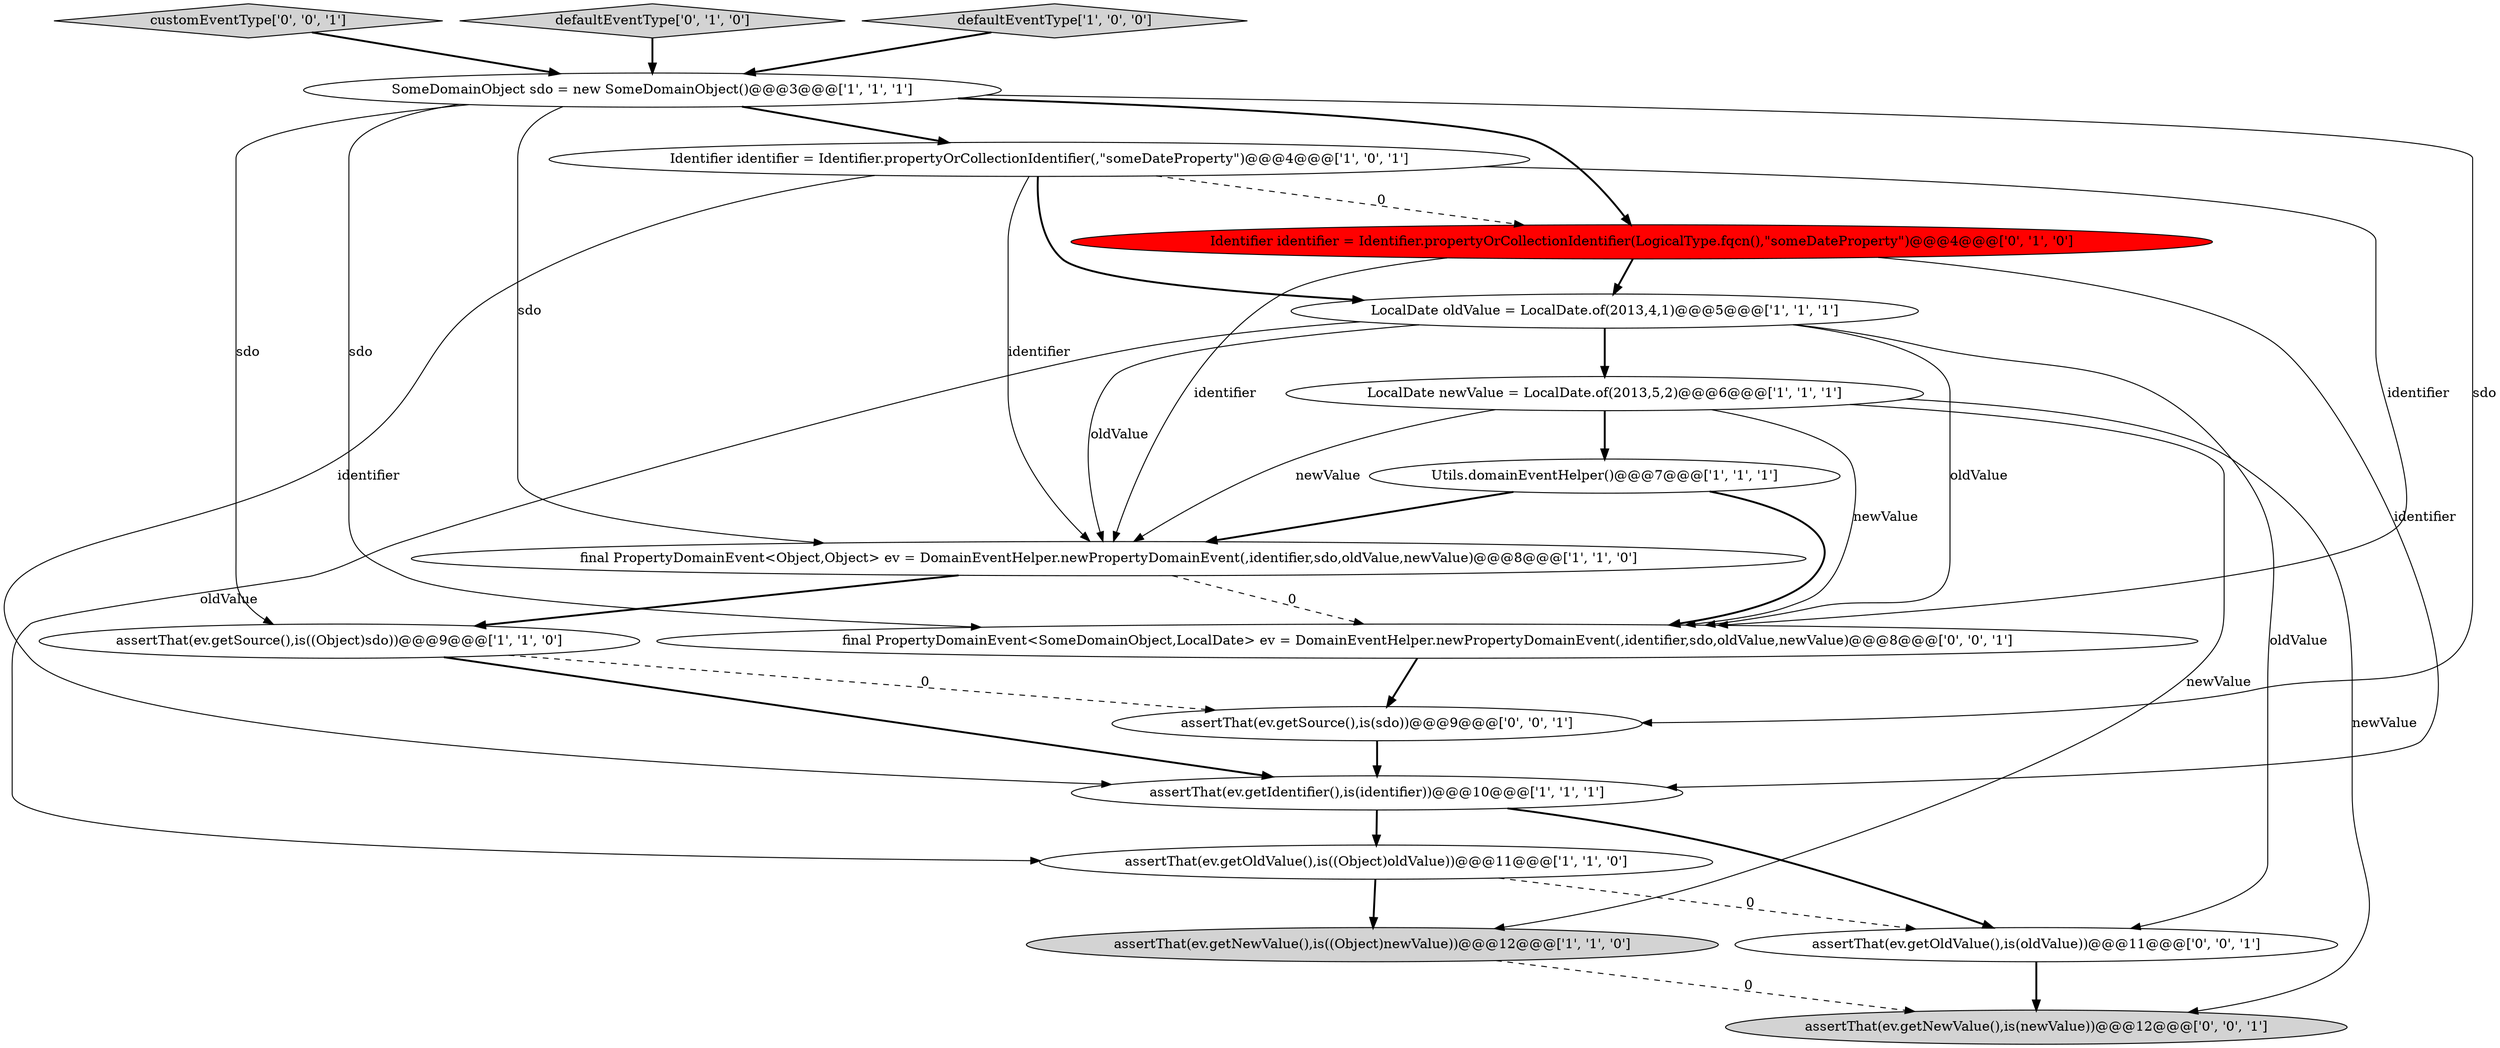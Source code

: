 digraph {
3 [style = filled, label = "assertThat(ev.getNewValue(),is((Object)newValue))@@@12@@@['1', '1', '0']", fillcolor = lightgray, shape = ellipse image = "AAA0AAABBB1BBB"];
14 [style = filled, label = "customEventType['0', '0', '1']", fillcolor = lightgray, shape = diamond image = "AAA0AAABBB3BBB"];
17 [style = filled, label = "assertThat(ev.getSource(),is(sdo))@@@9@@@['0', '0', '1']", fillcolor = white, shape = ellipse image = "AAA0AAABBB3BBB"];
8 [style = filled, label = "LocalDate newValue = LocalDate.of(2013,5,2)@@@6@@@['1', '1', '1']", fillcolor = white, shape = ellipse image = "AAA0AAABBB1BBB"];
2 [style = filled, label = "assertThat(ev.getOldValue(),is((Object)oldValue))@@@11@@@['1', '1', '0']", fillcolor = white, shape = ellipse image = "AAA0AAABBB1BBB"];
0 [style = filled, label = "LocalDate oldValue = LocalDate.of(2013,4,1)@@@5@@@['1', '1', '1']", fillcolor = white, shape = ellipse image = "AAA0AAABBB1BBB"];
13 [style = filled, label = "assertThat(ev.getNewValue(),is(newValue))@@@12@@@['0', '0', '1']", fillcolor = lightgray, shape = ellipse image = "AAA0AAABBB3BBB"];
4 [style = filled, label = "SomeDomainObject sdo = new SomeDomainObject()@@@3@@@['1', '1', '1']", fillcolor = white, shape = ellipse image = "AAA0AAABBB1BBB"];
5 [style = filled, label = "Utils.domainEventHelper()@@@7@@@['1', '1', '1']", fillcolor = white, shape = ellipse image = "AAA0AAABBB1BBB"];
11 [style = filled, label = "Identifier identifier = Identifier.propertyOrCollectionIdentifier(LogicalType.fqcn(),\"someDateProperty\")@@@4@@@['0', '1', '0']", fillcolor = red, shape = ellipse image = "AAA1AAABBB2BBB"];
12 [style = filled, label = "defaultEventType['0', '1', '0']", fillcolor = lightgray, shape = diamond image = "AAA0AAABBB2BBB"];
16 [style = filled, label = "assertThat(ev.getOldValue(),is(oldValue))@@@11@@@['0', '0', '1']", fillcolor = white, shape = ellipse image = "AAA0AAABBB3BBB"];
7 [style = filled, label = "assertThat(ev.getSource(),is((Object)sdo))@@@9@@@['1', '1', '0']", fillcolor = white, shape = ellipse image = "AAA0AAABBB1BBB"];
9 [style = filled, label = "assertThat(ev.getIdentifier(),is(identifier))@@@10@@@['1', '1', '1']", fillcolor = white, shape = ellipse image = "AAA0AAABBB1BBB"];
15 [style = filled, label = "final PropertyDomainEvent<SomeDomainObject,LocalDate> ev = DomainEventHelper.newPropertyDomainEvent(,identifier,sdo,oldValue,newValue)@@@8@@@['0', '0', '1']", fillcolor = white, shape = ellipse image = "AAA0AAABBB3BBB"];
10 [style = filled, label = "Identifier identifier = Identifier.propertyOrCollectionIdentifier(,\"someDateProperty\")@@@4@@@['1', '0', '1']", fillcolor = white, shape = ellipse image = "AAA0AAABBB1BBB"];
1 [style = filled, label = "final PropertyDomainEvent<Object,Object> ev = DomainEventHelper.newPropertyDomainEvent(,identifier,sdo,oldValue,newValue)@@@8@@@['1', '1', '0']", fillcolor = white, shape = ellipse image = "AAA0AAABBB1BBB"];
6 [style = filled, label = "defaultEventType['1', '0', '0']", fillcolor = lightgray, shape = diamond image = "AAA0AAABBB1BBB"];
4->10 [style = bold, label=""];
10->9 [style = solid, label="identifier"];
16->13 [style = bold, label=""];
8->13 [style = solid, label="newValue"];
9->2 [style = bold, label=""];
7->17 [style = dashed, label="0"];
1->15 [style = dashed, label="0"];
10->15 [style = solid, label="identifier"];
17->9 [style = bold, label=""];
2->3 [style = bold, label=""];
5->15 [style = bold, label=""];
4->7 [style = solid, label="sdo"];
3->13 [style = dashed, label="0"];
1->7 [style = bold, label=""];
4->15 [style = solid, label="sdo"];
9->16 [style = bold, label=""];
4->1 [style = solid, label="sdo"];
10->11 [style = dashed, label="0"];
7->9 [style = bold, label=""];
5->1 [style = bold, label=""];
6->4 [style = bold, label=""];
15->17 [style = bold, label=""];
11->0 [style = bold, label=""];
8->5 [style = bold, label=""];
12->4 [style = bold, label=""];
10->1 [style = solid, label="identifier"];
0->1 [style = solid, label="oldValue"];
8->3 [style = solid, label="newValue"];
8->15 [style = solid, label="newValue"];
2->16 [style = dashed, label="0"];
10->0 [style = bold, label=""];
0->8 [style = bold, label=""];
0->15 [style = solid, label="oldValue"];
11->1 [style = solid, label="identifier"];
0->2 [style = solid, label="oldValue"];
4->17 [style = solid, label="sdo"];
4->11 [style = bold, label=""];
11->9 [style = solid, label="identifier"];
0->16 [style = solid, label="oldValue"];
8->1 [style = solid, label="newValue"];
14->4 [style = bold, label=""];
}
